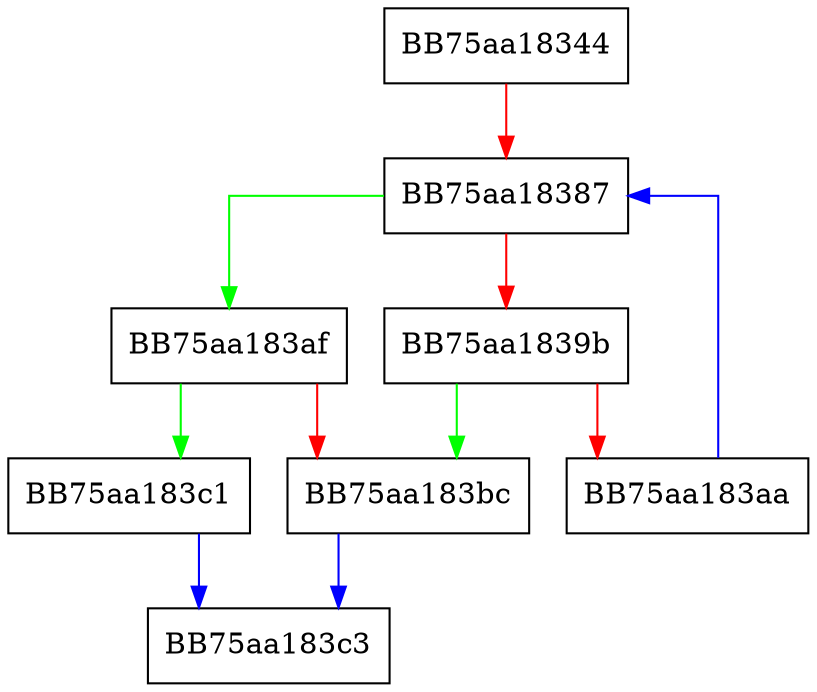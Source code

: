 digraph pefillfile {
  node [shape="box"];
  graph [splines=ortho];
  BB75aa18344 -> BB75aa18387 [color="red"];
  BB75aa18387 -> BB75aa183af [color="green"];
  BB75aa18387 -> BB75aa1839b [color="red"];
  BB75aa1839b -> BB75aa183bc [color="green"];
  BB75aa1839b -> BB75aa183aa [color="red"];
  BB75aa183aa -> BB75aa18387 [color="blue"];
  BB75aa183af -> BB75aa183c1 [color="green"];
  BB75aa183af -> BB75aa183bc [color="red"];
  BB75aa183bc -> BB75aa183c3 [color="blue"];
  BB75aa183c1 -> BB75aa183c3 [color="blue"];
}